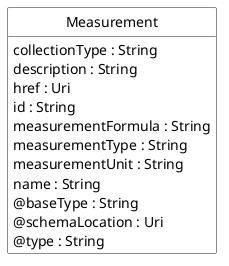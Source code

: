 @startuml
hide circle
hide methods
hide stereotype
show <<Enumeration>> stereotype
skinparam class {
   BackgroundColor<<Enumeration>> #E6F5F7
   BackgroundColor<<Ref>> #FFFFE0
   BackgroundColor<<Pivot>> #FFFFFFF
   BackgroundColor<<SimpleType>> #E2F0DA
   BackgroundColor #FCF2E3
}

class Measurement <<Pivot>> {
    collectionType : String
    description : String
    href : Uri
    id : String
    measurementFormula : String
    measurementType : String
    measurementUnit : String
    name : String
    @baseType : String
    @schemaLocation : Uri
    @type : String
}


@enduml